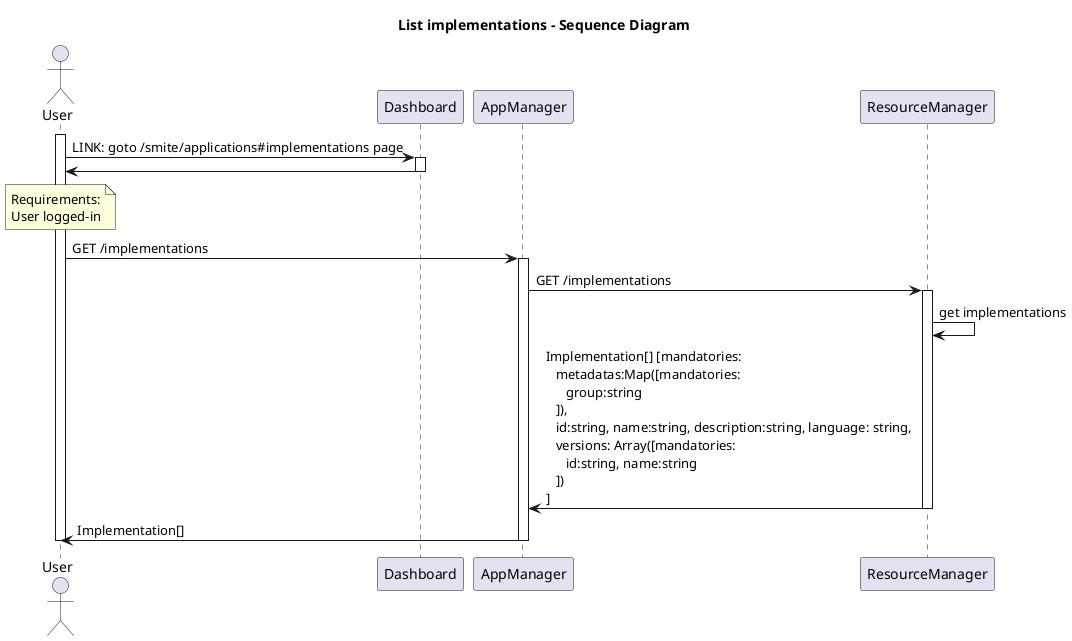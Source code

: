 @startuml
title "List implementations - Sequence Diagram"

actor User
'boundary Proxy
participant Dashboard as UI
participant AppManager
participant ResourceManager

activate User
User -> UI: LINK: goto /smite/applications#implementations page
activate UI
UI -> User:
deactivate UI

note over User
  Requirements:
  User logged-in
end note

User -> AppManager: GET /implementations
activate AppManager
AppManager -> ResourceManager: GET /implementations
activate ResourceManager
ResourceManager -> ResourceManager : get implementations
AppManager <- ResourceManager : Implementation[] [mandatories: \n   metadatas:Map([mandatories:\n      group:string\n   ]),\n   id:string, name:string, description:string, language: string, \n   versions: Array([mandatories: \n      id:string, name:string\n   ])\n]
deactivate ResourceManager
User <- AppManager : Implementation[]
deactivate AppManager

deactivate User


@enduml